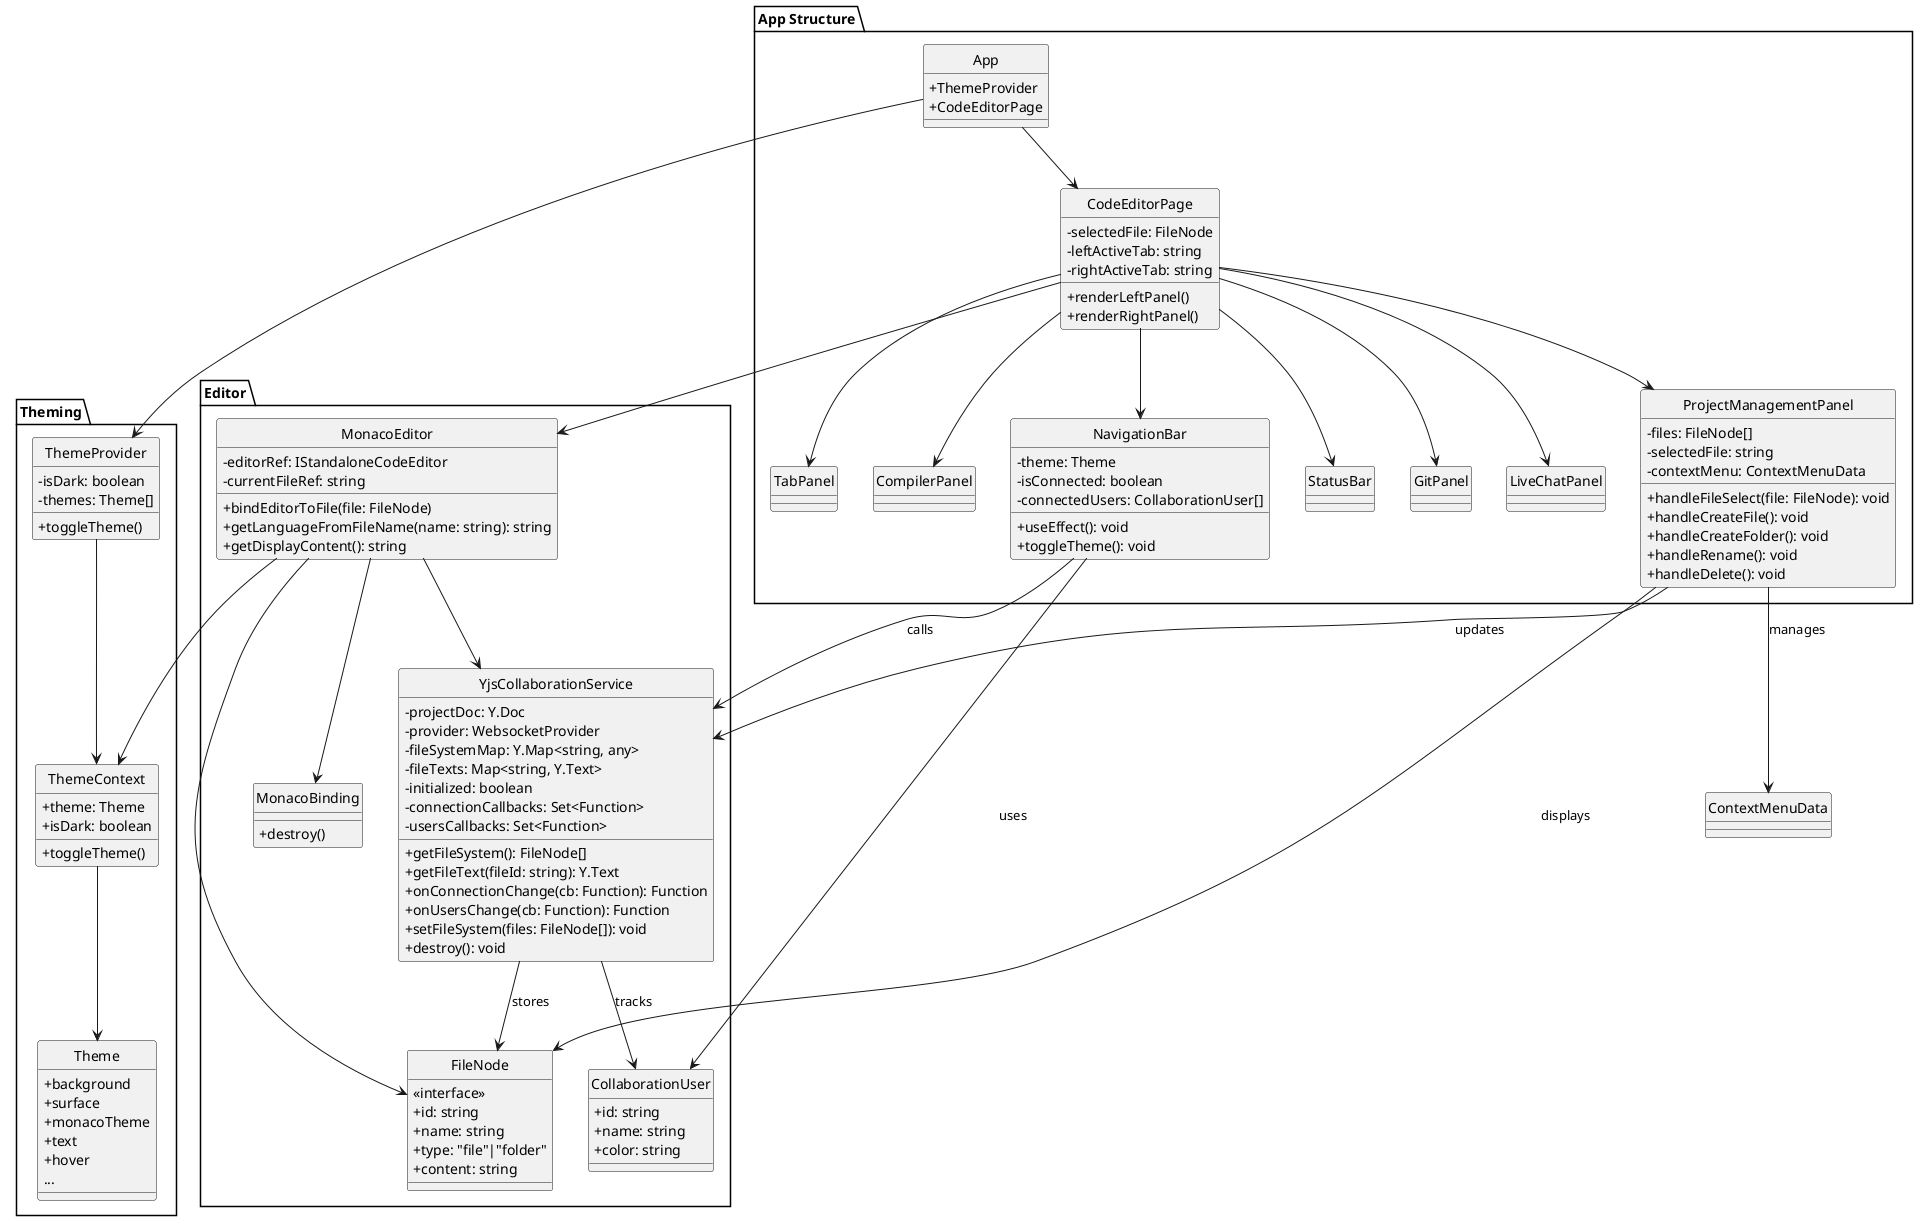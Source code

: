 @startuml
skinparam classAttributeIconSize 0
skinparam style strictuml

package "App Structure" {
  class App {
    +ThemeProvider
    +CodeEditorPage
  }

  class CodeEditorPage {
    -selectedFile: FileNode
    -leftActiveTab: string
    -rightActiveTab: string
    +renderLeftPanel()
    +renderRightPanel()
  }

  class CompilerPanel
' React Component: NavigationBar
class NavigationBar {
  - theme: Theme
  - isConnected: boolean
  - connectedUsers: CollaborationUser[]
  + useEffect(): void
  + toggleTheme(): void
}
  class StatusBar
  class GitPanel
  class LiveChatPanel
' React Component: ProjectManagementPanel
class ProjectManagementPanel {
  - files: FileNode[]
  - selectedFile: string
  - contextMenu: ContextMenuData
  + handleFileSelect(file: FileNode): void
  + handleCreateFile(): void
  + handleCreateFolder(): void
  + handleRename(): void
  + handleDelete(): void
}
  class TabPanel
}

package "Theming" {
  class ThemeProvider {
    -isDark: boolean
    -themes: Theme[]
    +toggleTheme()
  }

  class ThemeContext {
    +theme: Theme
    +isDark: boolean
    +toggleTheme()
  }

  class Theme {
    +background
    +surface
    +monacoTheme
    +text
    +hover
    ...
  }

  ThemeProvider --> ThemeContext
  ThemeContext --> Theme
}

package "Editor" {
  class MonacoEditor {
    -editorRef: IStandaloneCodeEditor
    -currentFileRef: string
    +bindEditorToFile(file: FileNode)
    +getLanguageFromFileName(name: string): string
    +getDisplayContent(): string
  }

  class MonacoBinding {
    +destroy()
  }

  class FileNode {
    <<interface>>
    +id: string
    +name: string
    +type: "file"|"folder"
    +content: string
  }

' Core Service: YjsCollaborationService
class YjsCollaborationService {
  - projectDoc: Y.Doc
  - provider: WebsocketProvider
  - fileSystemMap: Y.Map<string, any>
  - fileTexts: Map<string, Y.Text>
  - initialized: boolean
  - connectionCallbacks: Set<Function>
  - usersCallbacks: Set<Function>
  + getFileSystem(): FileNode[]
  + getFileText(fileId: string): Y.Text
  + onConnectionChange(cb: Function): Function
  + onUsersChange(cb: Function): Function
  + setFileSystem(files: FileNode[]): void
  + destroy(): void
}

  class CollaborationUser {
    +id: string
    +name: string
    +color: string
  }
}


' Relationships
MonacoEditor --> MonacoBinding
MonacoEditor --> FileNode
MonacoEditor --> YjsCollaborationService
App --> ThemeProvider
App --> CodeEditorPage
CodeEditorPage --> MonacoEditor
CodeEditorPage --> TabPanel
CodeEditorPage --> CompilerPanel
CodeEditorPage --> NavigationBar
CodeEditorPage --> StatusBar
CodeEditorPage --> ProjectManagementPanel
CodeEditorPage --> GitPanel
CodeEditorPage --> LiveChatPanel
MonacoEditor --> ThemeContext
NavigationBar --> CollaborationUser : uses
NavigationBar --> YjsCollaborationService : calls
ProjectManagementPanel --> FileNode : displays
ProjectManagementPanel --> YjsCollaborationService : updates
ProjectManagementPanel --> ContextMenuData : manages
YjsCollaborationService --> FileNode : stores
YjsCollaborationService --> CollaborationUser : tracks

@enduml
